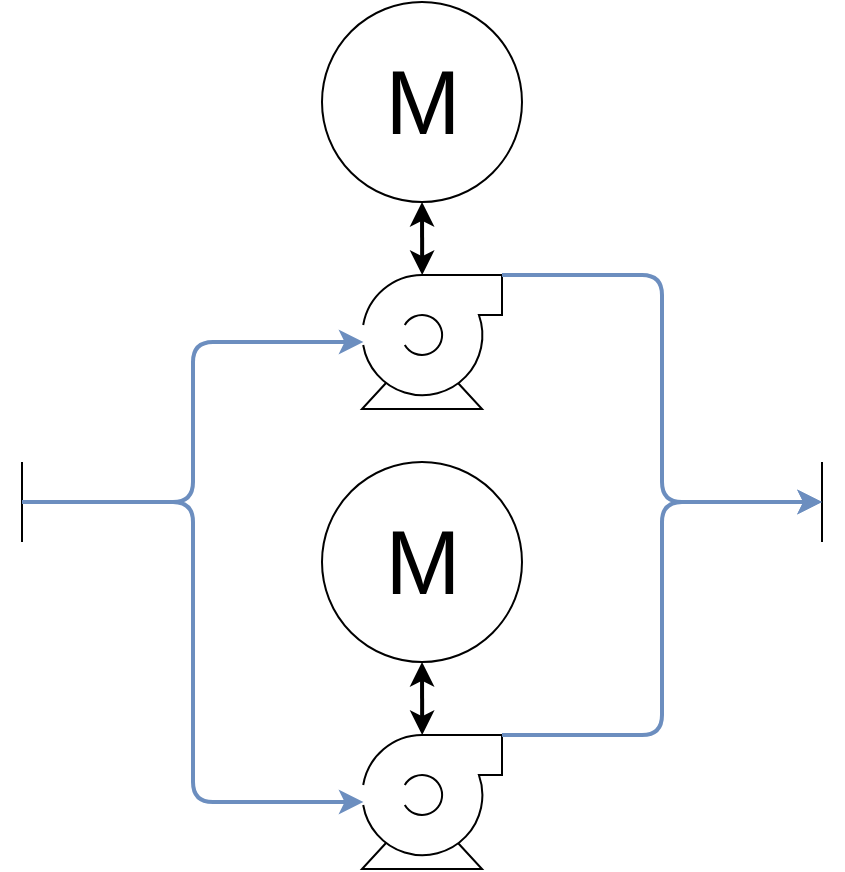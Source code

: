 <mxfile version="21.2.1" type="device">
  <diagram name="Page-1" id="H9rYpTfSEXOiHVTdOWQz">
    <mxGraphModel dx="858" dy="708" grid="1" gridSize="10" guides="1" tooltips="1" connect="1" arrows="1" fold="1" page="1" pageScale="1" pageWidth="827" pageHeight="1169" math="0" shadow="0">
      <root>
        <mxCell id="0" />
        <mxCell id="1" parent="0" />
        <mxCell id="vjQuLna7gmtOwZBUDnmp-2" value="" style="shape=mxgraph.pid.pumps.centrifugal_pump_1;html=1;pointerEvents=1;align=center;verticalLabelPosition=bottom;verticalAlign=top;dashed=0;" vertex="1" parent="1">
          <mxGeometry x="250" y="206.5" width="70" height="67" as="geometry" />
        </mxCell>
        <mxCell id="vjQuLna7gmtOwZBUDnmp-3" value="M" style="dashed=0;outlineConnect=0;align=center;html=1;shape=mxgraph.pid.engines.electric_motor;fontSize=45;" vertex="1" parent="1">
          <mxGeometry x="230" y="70" width="100" height="100" as="geometry" />
        </mxCell>
        <mxCell id="vjQuLna7gmtOwZBUDnmp-4" value="" style="endArrow=classic;startArrow=classic;html=1;rounded=0;entryX=0.5;entryY=1;entryDx=0;entryDy=0;entryPerimeter=0;exitX=0.43;exitY=0;exitDx=0;exitDy=0;exitPerimeter=0;strokeWidth=2;" edge="1" parent="1" source="vjQuLna7gmtOwZBUDnmp-2" target="vjQuLna7gmtOwZBUDnmp-3">
          <mxGeometry width="50" height="50" relative="1" as="geometry">
            <mxPoint x="360" y="340" as="sourcePoint" />
            <mxPoint x="410" y="290" as="targetPoint" />
          </mxGeometry>
        </mxCell>
        <mxCell id="vjQuLna7gmtOwZBUDnmp-5" value="" style="verticalLabelPosition=bottom;align=center;dashed=0;html=1;verticalAlign=top;shape=mxgraph.pid.piping.flange;pointerEvents=1;" vertex="1" parent="1">
          <mxGeometry x="70" y="300" width="20" height="40" as="geometry" />
        </mxCell>
        <mxCell id="vjQuLna7gmtOwZBUDnmp-8" value="" style="shape=mxgraph.pid.pumps.centrifugal_pump_1;html=1;pointerEvents=1;align=center;verticalLabelPosition=bottom;verticalAlign=top;dashed=0;" vertex="1" parent="1">
          <mxGeometry x="250" y="436.5" width="70" height="67" as="geometry" />
        </mxCell>
        <mxCell id="vjQuLna7gmtOwZBUDnmp-9" value="M" style="dashed=0;outlineConnect=0;align=center;html=1;shape=mxgraph.pid.engines.electric_motor;fontSize=45;" vertex="1" parent="1">
          <mxGeometry x="230" y="300" width="100" height="100" as="geometry" />
        </mxCell>
        <mxCell id="vjQuLna7gmtOwZBUDnmp-10" value="" style="endArrow=classic;startArrow=classic;html=1;rounded=0;entryX=0.5;entryY=1;entryDx=0;entryDy=0;entryPerimeter=0;exitX=0.43;exitY=0;exitDx=0;exitDy=0;exitPerimeter=0;strokeWidth=2;" edge="1" source="vjQuLna7gmtOwZBUDnmp-8" target="vjQuLna7gmtOwZBUDnmp-9" parent="1">
          <mxGeometry width="50" height="50" relative="1" as="geometry">
            <mxPoint x="360" y="570" as="sourcePoint" />
            <mxPoint x="410" y="520" as="targetPoint" />
          </mxGeometry>
        </mxCell>
        <mxCell id="vjQuLna7gmtOwZBUDnmp-11" value="" style="verticalLabelPosition=bottom;align=center;dashed=0;html=1;verticalAlign=top;shape=mxgraph.pid.piping.flange;pointerEvents=1;rotation=-180;" vertex="1" parent="1">
          <mxGeometry x="470" y="300" width="20" height="40" as="geometry" />
        </mxCell>
        <mxCell id="vjQuLna7gmtOwZBUDnmp-12" value="" style="endArrow=classic;html=1;rounded=1;exitX=1;exitY=0;exitDx=0;exitDy=0;exitPerimeter=0;entryX=0.5;entryY=0.5;entryDx=0;entryDy=0;entryPerimeter=0;edgeStyle=elbowEdgeStyle;strokeWidth=2;fillColor=#dae8fc;strokeColor=#6c8ebf;" edge="1" parent="1" source="vjQuLna7gmtOwZBUDnmp-2" target="vjQuLna7gmtOwZBUDnmp-11">
          <mxGeometry width="50" height="50" relative="1" as="geometry">
            <mxPoint x="90" y="330" as="sourcePoint" />
            <mxPoint x="261" y="250" as="targetPoint" />
          </mxGeometry>
        </mxCell>
        <mxCell id="vjQuLna7gmtOwZBUDnmp-14" value="" style="endArrow=classic;html=1;rounded=1;edgeStyle=elbowEdgeStyle;exitX=0.5;exitY=0.5;exitDx=0;exitDy=0;exitPerimeter=0;strokeWidth=2;fillColor=#dae8fc;strokeColor=#6c8ebf;entryX=0.01;entryY=0.5;entryDx=0;entryDy=0;entryPerimeter=0;" edge="1" parent="1" source="vjQuLna7gmtOwZBUDnmp-5" target="vjQuLna7gmtOwZBUDnmp-2">
          <mxGeometry width="50" height="50" relative="1" as="geometry">
            <mxPoint x="390" y="320" as="sourcePoint" />
            <mxPoint x="220" y="270" as="targetPoint" />
          </mxGeometry>
        </mxCell>
        <mxCell id="vjQuLna7gmtOwZBUDnmp-15" value="" style="endArrow=classic;html=1;rounded=1;edgeStyle=elbowEdgeStyle;exitX=0.5;exitY=0.5;exitDx=0;exitDy=0;exitPerimeter=0;entryX=0.01;entryY=0.5;entryDx=0;entryDy=0;entryPerimeter=0;strokeWidth=2;fillColor=#dae8fc;strokeColor=#6c8ebf;" edge="1" parent="1" source="vjQuLna7gmtOwZBUDnmp-5" target="vjQuLna7gmtOwZBUDnmp-8">
          <mxGeometry width="50" height="50" relative="1" as="geometry">
            <mxPoint x="90" y="330" as="sourcePoint" />
            <mxPoint x="261" y="250" as="targetPoint" />
          </mxGeometry>
        </mxCell>
        <mxCell id="vjQuLna7gmtOwZBUDnmp-16" value="" style="endArrow=classic;html=1;rounded=1;exitX=1;exitY=0;exitDx=0;exitDy=0;exitPerimeter=0;entryX=0.5;entryY=0.5;entryDx=0;entryDy=0;entryPerimeter=0;edgeStyle=elbowEdgeStyle;strokeWidth=2;fillColor=#dae8fc;strokeColor=#6c8ebf;" edge="1" parent="1" source="vjQuLna7gmtOwZBUDnmp-8" target="vjQuLna7gmtOwZBUDnmp-11">
          <mxGeometry width="50" height="50" relative="1" as="geometry">
            <mxPoint x="320" y="250" as="sourcePoint" />
            <mxPoint x="490" y="310" as="targetPoint" />
          </mxGeometry>
        </mxCell>
      </root>
    </mxGraphModel>
  </diagram>
</mxfile>
